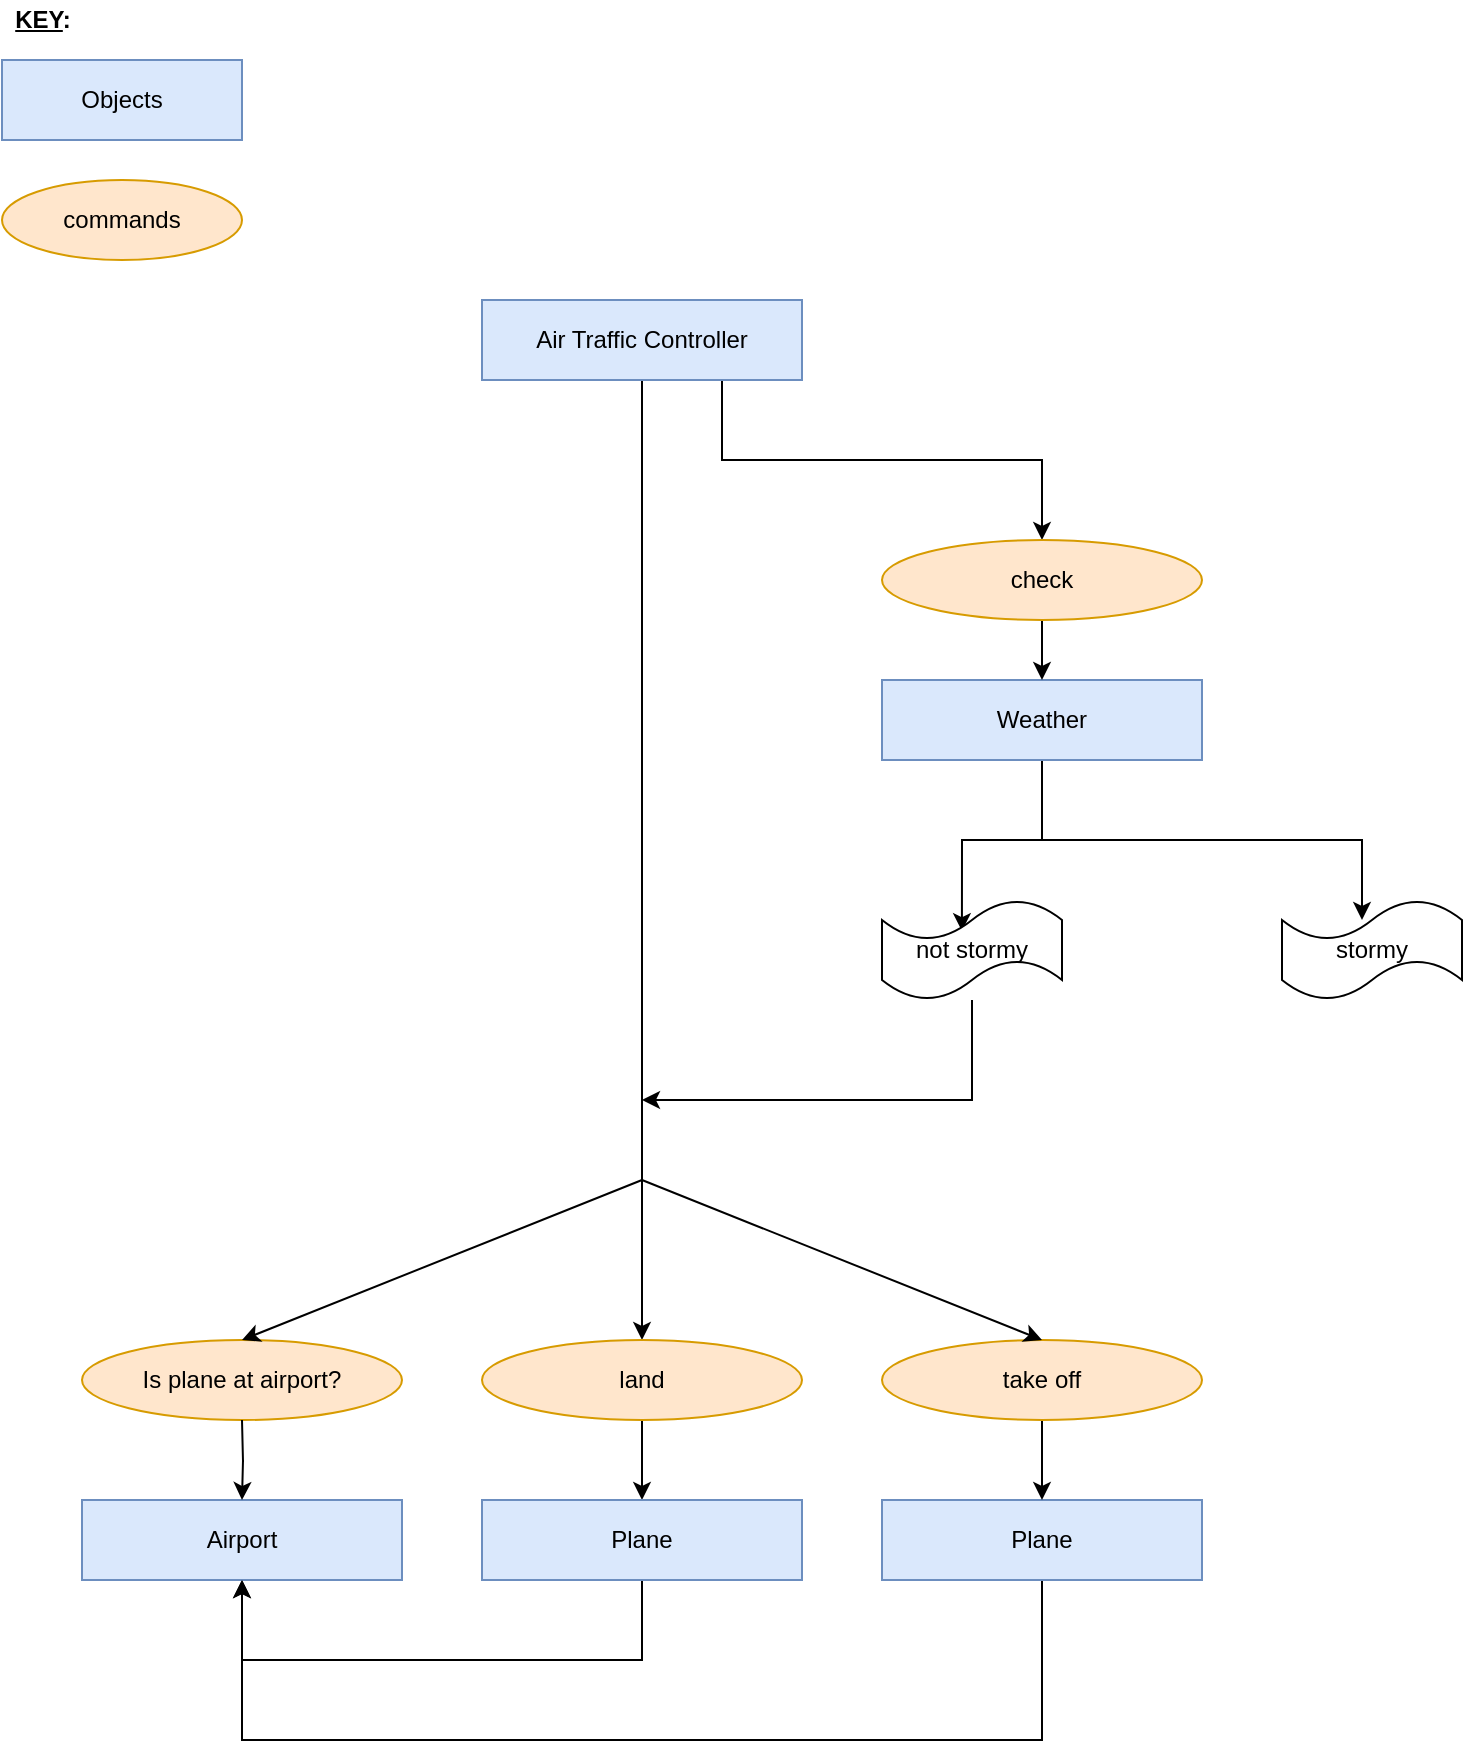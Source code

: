 <mxfile version="15.2.9" type="device"><diagram id="0ffGZviuiJqwLs3XJkGy" name="Page-1"><mxGraphModel dx="900" dy="1038" grid="1" gridSize="10" guides="1" tooltips="1" connect="1" arrows="1" fold="1" page="1" pageScale="1" pageWidth="850" pageHeight="1100" math="0" shadow="0"><root><mxCell id="0"/><mxCell id="1" parent="0"/><mxCell id="Cyqp0AnWiOqCp-8Dqy4h-22" style="edgeStyle=orthogonalEdgeStyle;rounded=0;orthogonalLoop=1;jettySize=auto;html=1;exitX=0.5;exitY=1;exitDx=0;exitDy=0;entryX=0.5;entryY=0;entryDx=0;entryDy=0;" edge="1" parent="1" source="Cyqp0AnWiOqCp-8Dqy4h-1" target="Cyqp0AnWiOqCp-8Dqy4h-5"><mxGeometry relative="1" as="geometry"><mxPoint x="360" y="600" as="targetPoint"/></mxGeometry></mxCell><mxCell id="Cyqp0AnWiOqCp-8Dqy4h-32" style="edgeStyle=orthogonalEdgeStyle;rounded=0;orthogonalLoop=1;jettySize=auto;html=1;exitX=0.75;exitY=1;exitDx=0;exitDy=0;entryX=0.5;entryY=0;entryDx=0;entryDy=0;" edge="1" parent="1" source="Cyqp0AnWiOqCp-8Dqy4h-1" target="Cyqp0AnWiOqCp-8Dqy4h-30"><mxGeometry relative="1" as="geometry"/></mxCell><mxCell id="Cyqp0AnWiOqCp-8Dqy4h-1" value="Air Traffic Controller" style="rounded=0;whiteSpace=wrap;html=1;fillColor=#dae8fc;strokeColor=#6c8ebf;" vertex="1" parent="1"><mxGeometry x="280" y="160" width="160" height="40" as="geometry"/></mxCell><mxCell id="Cyqp0AnWiOqCp-8Dqy4h-47" style="edgeStyle=orthogonalEdgeStyle;rounded=0;orthogonalLoop=1;jettySize=auto;html=1;exitX=0.5;exitY=1;exitDx=0;exitDy=0;" edge="1" parent="1" source="Cyqp0AnWiOqCp-8Dqy4h-2"><mxGeometry relative="1" as="geometry"><mxPoint x="160" y="800" as="targetPoint"/><Array as="points"><mxPoint x="560" y="880"/><mxPoint x="160" y="880"/></Array></mxGeometry></mxCell><mxCell id="Cyqp0AnWiOqCp-8Dqy4h-2" value="Plane" style="rounded=0;whiteSpace=wrap;html=1;fillColor=#dae8fc;strokeColor=#6c8ebf;" vertex="1" parent="1"><mxGeometry x="480" y="760" width="160" height="40" as="geometry"/></mxCell><mxCell id="Cyqp0AnWiOqCp-8Dqy4h-25" style="edgeStyle=orthogonalEdgeStyle;rounded=0;orthogonalLoop=1;jettySize=auto;html=1;exitX=0.5;exitY=1;exitDx=0;exitDy=0;entryX=0.5;entryY=0;entryDx=0;entryDy=0;" edge="1" parent="1" source="Cyqp0AnWiOqCp-8Dqy4h-5" target="Cyqp0AnWiOqCp-8Dqy4h-31"><mxGeometry relative="1" as="geometry"><mxPoint x="180" y="840" as="targetPoint"/><Array as="points"/></mxGeometry></mxCell><mxCell id="Cyqp0AnWiOqCp-8Dqy4h-5" value="land" style="ellipse;whiteSpace=wrap;html=1;fillColor=#ffe6cc;strokeColor=#d79b00;" vertex="1" parent="1"><mxGeometry x="280" y="680" width="160" height="40" as="geometry"/></mxCell><mxCell id="Cyqp0AnWiOqCp-8Dqy4h-9" style="edgeStyle=orthogonalEdgeStyle;rounded=0;orthogonalLoop=1;jettySize=auto;html=1;exitX=0.5;exitY=1;exitDx=0;exitDy=0;" edge="1" parent="1" source="Cyqp0AnWiOqCp-8Dqy4h-2" target="Cyqp0AnWiOqCp-8Dqy4h-2"><mxGeometry relative="1" as="geometry"/></mxCell><mxCell id="Cyqp0AnWiOqCp-8Dqy4h-10" value="commands" style="ellipse;whiteSpace=wrap;html=1;fillColor=#ffe6cc;strokeColor=#d79b00;" vertex="1" parent="1"><mxGeometry x="40" y="100" width="120" height="40" as="geometry"/></mxCell><mxCell id="Cyqp0AnWiOqCp-8Dqy4h-12" value="Objects" style="rounded=0;whiteSpace=wrap;html=1;fillColor=#dae8fc;strokeColor=#6c8ebf;" vertex="1" parent="1"><mxGeometry x="40" y="40" width="120" height="40" as="geometry"/></mxCell><mxCell id="Cyqp0AnWiOqCp-8Dqy4h-13" value="&lt;b&gt;&lt;u&gt;KEY&lt;/u&gt;:&lt;/b&gt;" style="text;html=1;align=center;verticalAlign=middle;resizable=0;points=[];autosize=1;strokeColor=none;fillColor=none;" vertex="1" parent="1"><mxGeometry x="40" y="10" width="40" height="20" as="geometry"/></mxCell><mxCell id="Cyqp0AnWiOqCp-8Dqy4h-28" style="edgeStyle=orthogonalEdgeStyle;rounded=0;orthogonalLoop=1;jettySize=auto;html=1;exitX=0.5;exitY=1;exitDx=0;exitDy=0;entryX=0.5;entryY=0;entryDx=0;entryDy=0;" edge="1" parent="1" source="Cyqp0AnWiOqCp-8Dqy4h-14" target="Cyqp0AnWiOqCp-8Dqy4h-2"><mxGeometry relative="1" as="geometry"/></mxCell><mxCell id="Cyqp0AnWiOqCp-8Dqy4h-14" value="take off" style="ellipse;whiteSpace=wrap;html=1;fillColor=#ffe6cc;strokeColor=#d79b00;" vertex="1" parent="1"><mxGeometry x="480" y="680" width="160" height="40" as="geometry"/></mxCell><mxCell id="Cyqp0AnWiOqCp-8Dqy4h-19" value="Is plane at airport?" style="ellipse;whiteSpace=wrap;html=1;fillColor=#ffe6cc;strokeColor=#d79b00;" vertex="1" parent="1"><mxGeometry x="80" y="680" width="160" height="40" as="geometry"/></mxCell><mxCell id="Cyqp0AnWiOqCp-8Dqy4h-26" value="Airport" style="rounded=0;whiteSpace=wrap;html=1;fillColor=#dae8fc;strokeColor=#6c8ebf;" vertex="1" parent="1"><mxGeometry x="80" y="760" width="160" height="40" as="geometry"/></mxCell><mxCell id="Cyqp0AnWiOqCp-8Dqy4h-35" style="edgeStyle=orthogonalEdgeStyle;rounded=0;orthogonalLoop=1;jettySize=auto;html=1;exitX=0.75;exitY=1;exitDx=0;exitDy=0;" edge="1" parent="1" source="Cyqp0AnWiOqCp-8Dqy4h-29"><mxGeometry relative="1" as="geometry"><mxPoint x="720" y="470" as="targetPoint"/><Array as="points"><mxPoint x="560" y="390"/><mxPoint x="560" y="430"/><mxPoint x="720" y="430"/></Array></mxGeometry></mxCell><mxCell id="Cyqp0AnWiOqCp-8Dqy4h-40" style="edgeStyle=orthogonalEdgeStyle;rounded=0;orthogonalLoop=1;jettySize=auto;html=1;exitX=0.25;exitY=1;exitDx=0;exitDy=0;entryX=0.444;entryY=0.311;entryDx=0;entryDy=0;entryPerimeter=0;" edge="1" parent="1" source="Cyqp0AnWiOqCp-8Dqy4h-29" target="Cyqp0AnWiOqCp-8Dqy4h-36"><mxGeometry relative="1" as="geometry"><Array as="points"><mxPoint x="560" y="390"/><mxPoint x="560" y="430"/><mxPoint x="520" y="430"/></Array></mxGeometry></mxCell><mxCell id="Cyqp0AnWiOqCp-8Dqy4h-29" value="Weather" style="rounded=0;whiteSpace=wrap;html=1;fillColor=#dae8fc;strokeColor=#6c8ebf;" vertex="1" parent="1"><mxGeometry x="480" y="350" width="160" height="40" as="geometry"/></mxCell><mxCell id="Cyqp0AnWiOqCp-8Dqy4h-33" style="edgeStyle=orthogonalEdgeStyle;rounded=0;orthogonalLoop=1;jettySize=auto;html=1;exitX=0.5;exitY=1;exitDx=0;exitDy=0;entryX=0.5;entryY=0;entryDx=0;entryDy=0;" edge="1" parent="1" source="Cyqp0AnWiOqCp-8Dqy4h-30" target="Cyqp0AnWiOqCp-8Dqy4h-29"><mxGeometry relative="1" as="geometry"/></mxCell><mxCell id="Cyqp0AnWiOqCp-8Dqy4h-30" value="check" style="ellipse;whiteSpace=wrap;html=1;fillColor=#ffe6cc;strokeColor=#d79b00;" vertex="1" parent="1"><mxGeometry x="480" y="280" width="160" height="40" as="geometry"/></mxCell><mxCell id="Cyqp0AnWiOqCp-8Dqy4h-46" style="edgeStyle=orthogonalEdgeStyle;rounded=0;orthogonalLoop=1;jettySize=auto;html=1;exitX=0.5;exitY=1;exitDx=0;exitDy=0;entryX=0.5;entryY=1;entryDx=0;entryDy=0;" edge="1" parent="1" source="Cyqp0AnWiOqCp-8Dqy4h-31" target="Cyqp0AnWiOqCp-8Dqy4h-26"><mxGeometry relative="1" as="geometry"><Array as="points"><mxPoint x="360" y="840"/><mxPoint x="160" y="840"/></Array></mxGeometry></mxCell><mxCell id="Cyqp0AnWiOqCp-8Dqy4h-31" value="Plane" style="rounded=0;whiteSpace=wrap;html=1;fillColor=#dae8fc;strokeColor=#6c8ebf;" vertex="1" parent="1"><mxGeometry x="280" y="760" width="160" height="40" as="geometry"/></mxCell><mxCell id="Cyqp0AnWiOqCp-8Dqy4h-41" style="edgeStyle=orthogonalEdgeStyle;rounded=0;orthogonalLoop=1;jettySize=auto;html=1;" edge="1" parent="1" source="Cyqp0AnWiOqCp-8Dqy4h-36"><mxGeometry relative="1" as="geometry"><mxPoint x="360" y="560" as="targetPoint"/><Array as="points"><mxPoint x="525" y="560"/></Array></mxGeometry></mxCell><mxCell id="Cyqp0AnWiOqCp-8Dqy4h-36" value="not stormy" style="shape=tape;whiteSpace=wrap;html=1;" vertex="1" parent="1"><mxGeometry x="480" y="460" width="90" height="50" as="geometry"/></mxCell><mxCell id="Cyqp0AnWiOqCp-8Dqy4h-39" value="stormy" style="shape=tape;whiteSpace=wrap;html=1;" vertex="1" parent="1"><mxGeometry x="680" y="460" width="90" height="50" as="geometry"/></mxCell><mxCell id="Cyqp0AnWiOqCp-8Dqy4h-42" style="edgeStyle=orthogonalEdgeStyle;rounded=0;orthogonalLoop=1;jettySize=auto;html=1;exitX=0.5;exitY=1;exitDx=0;exitDy=0;entryX=0.5;entryY=0;entryDx=0;entryDy=0;" edge="1" parent="1"><mxGeometry relative="1" as="geometry"><mxPoint x="160" y="720" as="sourcePoint"/><mxPoint x="160" y="760" as="targetPoint"/><Array as="points"/></mxGeometry></mxCell><mxCell id="Cyqp0AnWiOqCp-8Dqy4h-44" value="" style="endArrow=classic;html=1;entryX=0.5;entryY=0;entryDx=0;entryDy=0;" edge="1" parent="1" target="Cyqp0AnWiOqCp-8Dqy4h-19"><mxGeometry width="50" height="50" relative="1" as="geometry"><mxPoint x="360" y="600" as="sourcePoint"/><mxPoint x="480" y="610" as="targetPoint"/></mxGeometry></mxCell><mxCell id="Cyqp0AnWiOqCp-8Dqy4h-45" value="" style="endArrow=classic;html=1;entryX=0.5;entryY=0;entryDx=0;entryDy=0;" edge="1" parent="1"><mxGeometry width="50" height="50" relative="1" as="geometry"><mxPoint x="360" y="600" as="sourcePoint"/><mxPoint x="560" y="680" as="targetPoint"/></mxGeometry></mxCell></root></mxGraphModel></diagram></mxfile>